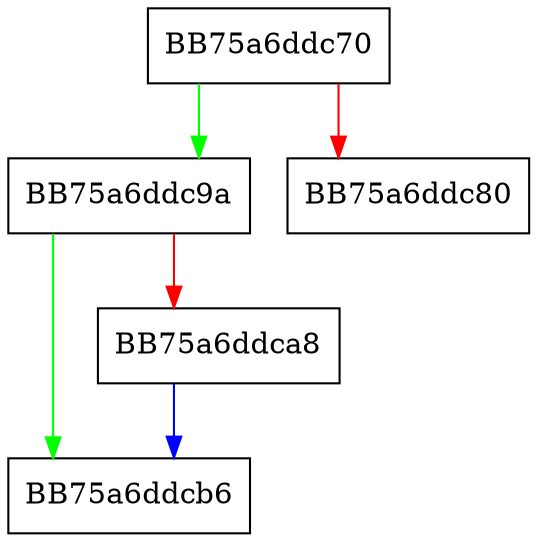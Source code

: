 digraph MoveNext {
  node [shape="box"];
  graph [splines=ortho];
  BB75a6ddc70 -> BB75a6ddc9a [color="green"];
  BB75a6ddc70 -> BB75a6ddc80 [color="red"];
  BB75a6ddc9a -> BB75a6ddcb6 [color="green"];
  BB75a6ddc9a -> BB75a6ddca8 [color="red"];
  BB75a6ddca8 -> BB75a6ddcb6 [color="blue"];
}